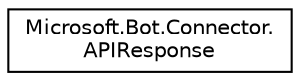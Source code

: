digraph "Graphical Class Hierarchy"
{
  edge [fontname="Helvetica",fontsize="10",labelfontname="Helvetica",labelfontsize="10"];
  node [fontname="Helvetica",fontsize="10",shape=record];
  rankdir="LR";
  Node1 [label="Microsoft.Bot.Connector.\lAPIResponse",height=0.2,width=0.4,color="black", fillcolor="white", style="filled",URL="$d1/d40/class_microsoft_1_1_bot_1_1_connector_1_1_a_p_i_response.html"];
}
